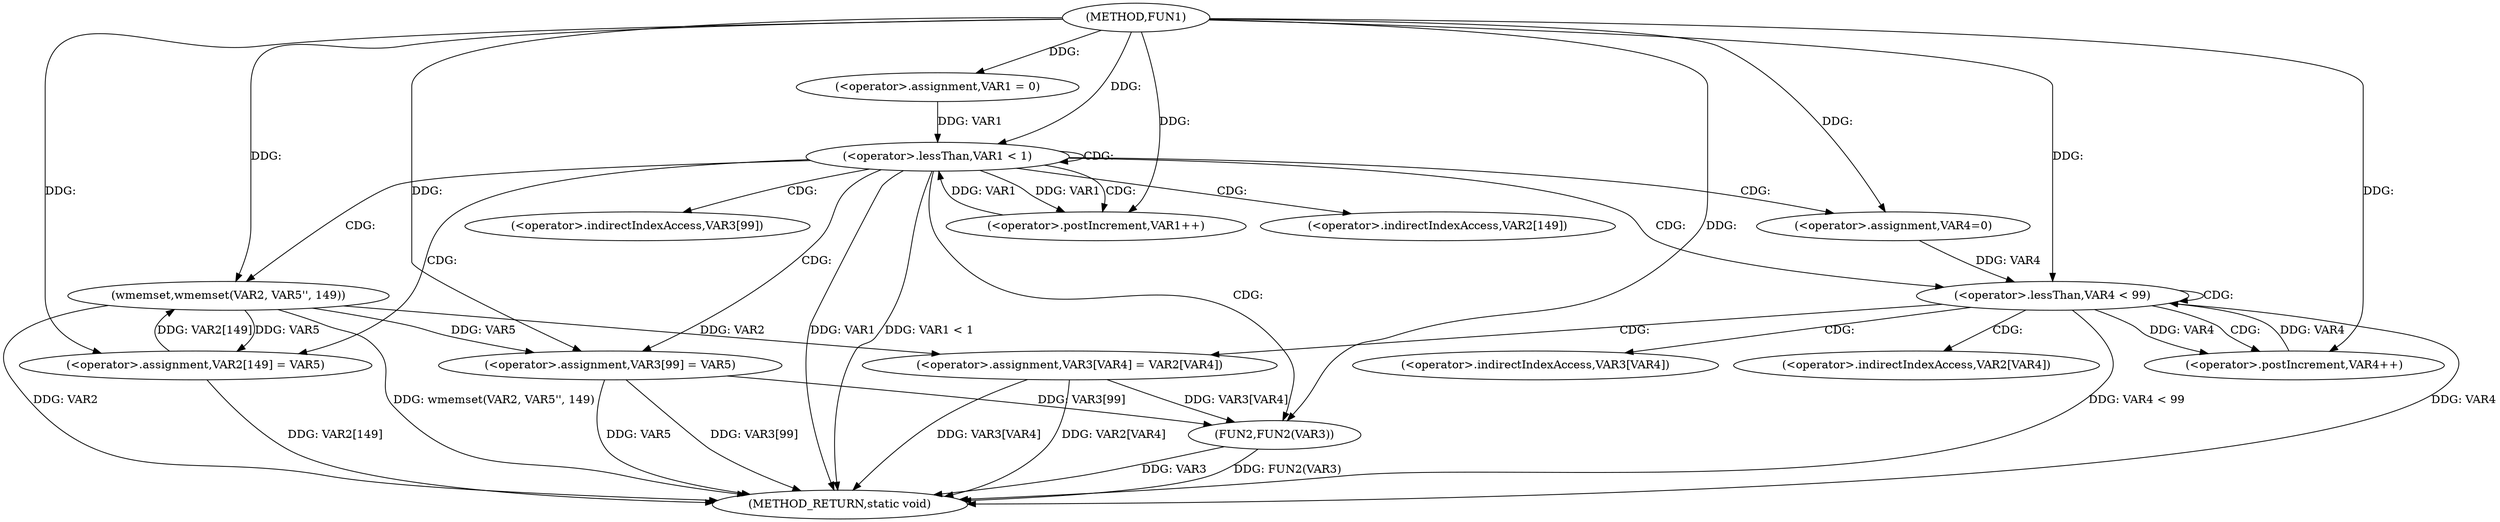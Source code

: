 digraph FUN1 {  
"1000100" [label = "(METHOD,FUN1)" ]
"1000150" [label = "(METHOD_RETURN,static void)" ]
"1000104" [label = "(<operator>.assignment,VAR1 = 0)" ]
"1000107" [label = "(<operator>.lessThan,VAR1 < 1)" ]
"1000110" [label = "(<operator>.postIncrement,VAR1++)" ]
"1000117" [label = "(wmemset,wmemset(VAR2, VAR5'', 149))" ]
"1000121" [label = "(<operator>.assignment,VAR2[149] = VAR5)" ]
"1000127" [label = "(<operator>.assignment,VAR4=0)" ]
"1000130" [label = "(<operator>.lessThan,VAR4 < 99)" ]
"1000133" [label = "(<operator>.postIncrement,VAR4++)" ]
"1000136" [label = "(<operator>.assignment,VAR3[VAR4] = VAR2[VAR4])" ]
"1000143" [label = "(<operator>.assignment,VAR3[99] = VAR5)" ]
"1000148" [label = "(FUN2,FUN2(VAR3))" ]
"1000122" [label = "(<operator>.indirectIndexAccess,VAR2[149])" ]
"1000137" [label = "(<operator>.indirectIndexAccess,VAR3[VAR4])" ]
"1000140" [label = "(<operator>.indirectIndexAccess,VAR2[VAR4])" ]
"1000144" [label = "(<operator>.indirectIndexAccess,VAR3[99])" ]
  "1000117" -> "1000150"  [ label = "DDG: wmemset(VAR2, VAR5'', 149)"] 
  "1000130" -> "1000150"  [ label = "DDG: VAR4 < 99"] 
  "1000107" -> "1000150"  [ label = "DDG: VAR1"] 
  "1000107" -> "1000150"  [ label = "DDG: VAR1 < 1"] 
  "1000136" -> "1000150"  [ label = "DDG: VAR2[VAR4]"] 
  "1000143" -> "1000150"  [ label = "DDG: VAR3[99]"] 
  "1000117" -> "1000150"  [ label = "DDG: VAR2"] 
  "1000143" -> "1000150"  [ label = "DDG: VAR5"] 
  "1000136" -> "1000150"  [ label = "DDG: VAR3[VAR4]"] 
  "1000130" -> "1000150"  [ label = "DDG: VAR4"] 
  "1000148" -> "1000150"  [ label = "DDG: VAR3"] 
  "1000148" -> "1000150"  [ label = "DDG: FUN2(VAR3)"] 
  "1000121" -> "1000150"  [ label = "DDG: VAR2[149]"] 
  "1000100" -> "1000104"  [ label = "DDG: "] 
  "1000104" -> "1000107"  [ label = "DDG: VAR1"] 
  "1000110" -> "1000107"  [ label = "DDG: VAR1"] 
  "1000100" -> "1000107"  [ label = "DDG: "] 
  "1000107" -> "1000110"  [ label = "DDG: VAR1"] 
  "1000100" -> "1000110"  [ label = "DDG: "] 
  "1000121" -> "1000117"  [ label = "DDG: VAR2[149]"] 
  "1000100" -> "1000117"  [ label = "DDG: "] 
  "1000117" -> "1000121"  [ label = "DDG: VAR5"] 
  "1000100" -> "1000121"  [ label = "DDG: "] 
  "1000100" -> "1000127"  [ label = "DDG: "] 
  "1000133" -> "1000130"  [ label = "DDG: VAR4"] 
  "1000127" -> "1000130"  [ label = "DDG: VAR4"] 
  "1000100" -> "1000130"  [ label = "DDG: "] 
  "1000130" -> "1000133"  [ label = "DDG: VAR4"] 
  "1000100" -> "1000133"  [ label = "DDG: "] 
  "1000117" -> "1000136"  [ label = "DDG: VAR2"] 
  "1000100" -> "1000143"  [ label = "DDG: "] 
  "1000117" -> "1000143"  [ label = "DDG: VAR5"] 
  "1000143" -> "1000148"  [ label = "DDG: VAR3[99]"] 
  "1000136" -> "1000148"  [ label = "DDG: VAR3[VAR4]"] 
  "1000100" -> "1000148"  [ label = "DDG: "] 
  "1000107" -> "1000110"  [ label = "CDG: "] 
  "1000107" -> "1000121"  [ label = "CDG: "] 
  "1000107" -> "1000117"  [ label = "CDG: "] 
  "1000107" -> "1000143"  [ label = "CDG: "] 
  "1000107" -> "1000127"  [ label = "CDG: "] 
  "1000107" -> "1000107"  [ label = "CDG: "] 
  "1000107" -> "1000130"  [ label = "CDG: "] 
  "1000107" -> "1000148"  [ label = "CDG: "] 
  "1000107" -> "1000144"  [ label = "CDG: "] 
  "1000107" -> "1000122"  [ label = "CDG: "] 
  "1000130" -> "1000137"  [ label = "CDG: "] 
  "1000130" -> "1000130"  [ label = "CDG: "] 
  "1000130" -> "1000133"  [ label = "CDG: "] 
  "1000130" -> "1000136"  [ label = "CDG: "] 
  "1000130" -> "1000140"  [ label = "CDG: "] 
}
